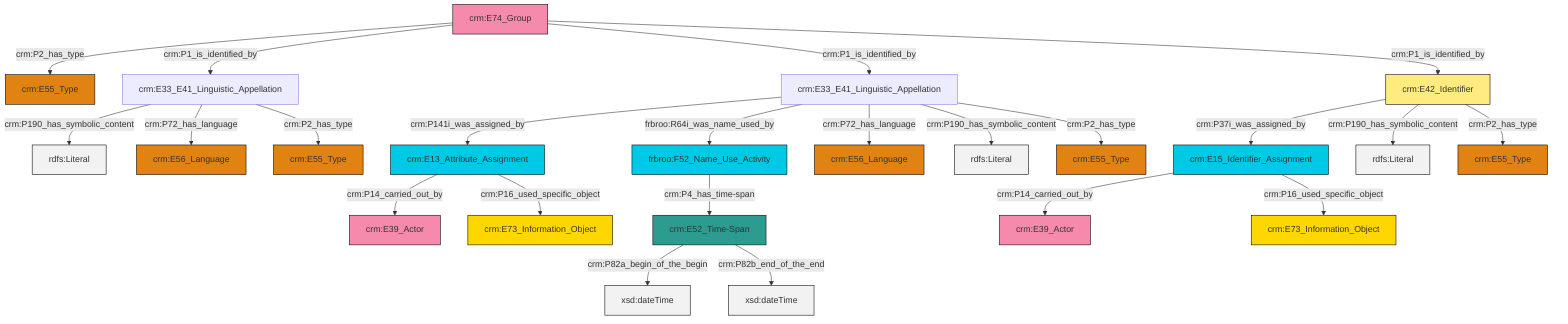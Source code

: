 graph TD
classDef Literal fill:#f2f2f2,stroke:#000000;
classDef CRM_Entity fill:#FFFFFF,stroke:#000000;
classDef Temporal_Entity fill:#00C9E6, stroke:#000000;
classDef Type fill:#E18312, stroke:#000000;
classDef Time-Span fill:#2C9C91, stroke:#000000;
classDef Appellation fill:#FFEB7F, stroke:#000000;
classDef Place fill:#008836, stroke:#000000;
classDef Persistent_Item fill:#B266B2, stroke:#000000;
classDef Conceptual_Object fill:#FFD700, stroke:#000000;
classDef Physical_Thing fill:#D2B48C, stroke:#000000;
classDef Actor fill:#f58aad, stroke:#000000;
classDef PC_Classes fill:#4ce600, stroke:#000000;
classDef Multi fill:#cccccc,stroke:#000000;

0["crm:E52_Time-Span"]:::Time-Span -->|crm:P82a_begin_of_the_begin| 1[xsd:dateTime]:::Literal
2["crm:E15_Identifier_Assignment"]:::Temporal_Entity -->|crm:P14_carried_out_by| 3["crm:E39_Actor"]:::Actor
6["crm:E13_Attribute_Assignment"]:::Temporal_Entity -->|crm:P14_carried_out_by| 7["crm:E39_Actor"]:::Actor
2["crm:E15_Identifier_Assignment"]:::Temporal_Entity -->|crm:P16_used_specific_object| 4["crm:E73_Information_Object"]:::Conceptual_Object
8["crm:E74_Group"]:::Actor -->|crm:P2_has_type| 9["crm:E55_Type"]:::Type
10["crm:E33_E41_Linguistic_Appellation"]:::Default -->|crm:P190_has_symbolic_content| 11[rdfs:Literal]:::Literal
10["crm:E33_E41_Linguistic_Appellation"]:::Default -->|crm:P72_has_language| 12["crm:E56_Language"]:::Type
13["crm:E33_E41_Linguistic_Appellation"]:::Default -->|crm:P141i_was_assigned_by| 6["crm:E13_Attribute_Assignment"]:::Temporal_Entity
16["crm:E42_Identifier"]:::Appellation -->|crm:P37i_was_assigned_by| 2["crm:E15_Identifier_Assignment"]:::Temporal_Entity
16["crm:E42_Identifier"]:::Appellation -->|crm:P190_has_symbolic_content| 20[rdfs:Literal]:::Literal
8["crm:E74_Group"]:::Actor -->|crm:P1_is_identified_by| 10["crm:E33_E41_Linguistic_Appellation"]:::Default
16["crm:E42_Identifier"]:::Appellation -->|crm:P2_has_type| 22["crm:E55_Type"]:::Type
0["crm:E52_Time-Span"]:::Time-Span -->|crm:P82b_end_of_the_end| 24[xsd:dateTime]:::Literal
6["crm:E13_Attribute_Assignment"]:::Temporal_Entity -->|crm:P16_used_specific_object| 14["crm:E73_Information_Object"]:::Conceptual_Object
13["crm:E33_E41_Linguistic_Appellation"]:::Default -->|frbroo:R64i_was_name_used_by| 17["frbroo:F52_Name_Use_Activity"]:::Temporal_Entity
13["crm:E33_E41_Linguistic_Appellation"]:::Default -->|crm:P72_has_language| 25["crm:E56_Language"]:::Type
8["crm:E74_Group"]:::Actor -->|crm:P1_is_identified_by| 13["crm:E33_E41_Linguistic_Appellation"]:::Default
10["crm:E33_E41_Linguistic_Appellation"]:::Default -->|crm:P2_has_type| 27["crm:E55_Type"]:::Type
13["crm:E33_E41_Linguistic_Appellation"]:::Default -->|crm:P190_has_symbolic_content| 39[rdfs:Literal]:::Literal
17["frbroo:F52_Name_Use_Activity"]:::Temporal_Entity -->|crm:P4_has_time-span| 0["crm:E52_Time-Span"]:::Time-Span
13["crm:E33_E41_Linguistic_Appellation"]:::Default -->|crm:P2_has_type| 33["crm:E55_Type"]:::Type
8["crm:E74_Group"]:::Actor -->|crm:P1_is_identified_by| 16["crm:E42_Identifier"]:::Appellation